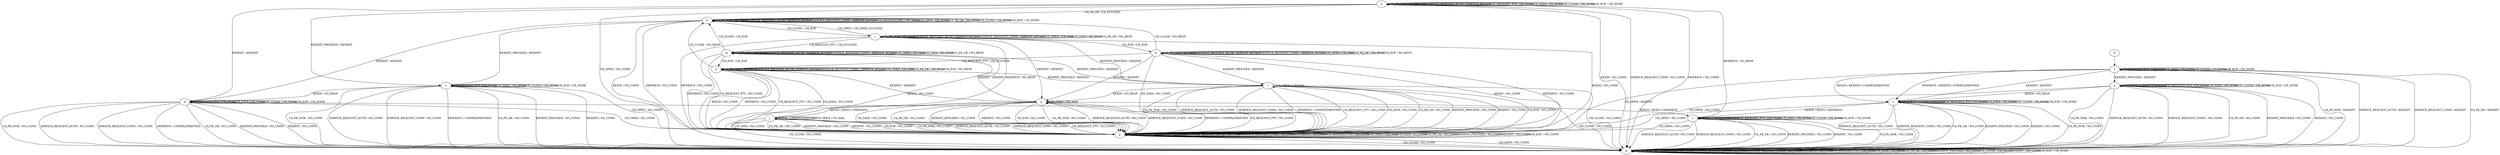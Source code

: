 digraph "" {
	graph ["Incoming time"=0.05936741828918457,
		"Outgoing time"=0.1174936294555664,
		Output="{'States': 18, 'Transitions': 222, 'Filename': '../results/ssh/DropBear-DropBear-z3-3.dot'}",
		Reference="{'States': 18, 'Transitions': 222, 'Filename': '../subjects/ssh/DropBear.dot'}",
		Solver=z3,
		Updated="{'States': 18, 'Transitions': 222, 'Filename': '../subjects/ssh/DropBear.dot'}",
		"f-measure"=1.0,
		precision=1.0,
		recall=1.0
	];
	a -> a	[key=0,
		label="UA_PK_NOK / UA_FAILURE"];
	a -> a	[key=1,
		label="SERVICE_REQUEST_AUTH / SERVICE_ACCEPT"];
	a -> a	[key=2,
		label="CH_REQUEST_PTY / CH_NONE"];
	a -> a	[key=3,
		label="CH_DATA / CH_NONE"];
	a -> a	[key=4,
		label="CH_CLOSE / CH_NONE"];
	a -> a	[key=5,
		label="CH_EOF / CH_NONE"];
	a -> d	[key=0,
		label="KEXINIT / KEXINIT"];
	a -> h	[key=0,
		label="UA_PK_OK / UA_SUCCESS"];
	a -> o	[key=0,
		label="KEXINIT_PROCEED / KEXINIT"];
	a -> p	[key=0,
		label="CH_OPEN / NO_CONN"];
	a -> q	[key=0,
		label="KEX30 / NO_CONN"];
	a -> q	[key=1,
		label="SERVICE_REQUEST_CONN / NO_CONN"];
	a -> q	[key=2,
		label="NEWKEYS / NO_CONN"];
	b -> f	[key=0];
	c -> c	[key=0,
		label="NEWKEYS / UNIMPLEMENTED"];
	c -> c	[key=1,
		label="CH_REQUEST_PTY / CH_NONE"];
	c -> c	[key=2,
		label="CH_DATA / CH_NONE"];
	c -> c	[key=3,
		label="CH_CLOSE / CH_NONE"];
	c -> c	[key=4,
		label="CH_EOF / CH_NONE"];
	c -> p	[key=0,
		label="CH_OPEN / NO_CONN"];
	c -> q	[key=0,
		label="UA_PK_NOK / NO_CONN"];
	c -> q	[key=1,
		label="SERVICE_REQUEST_AUTH / NO_CONN"];
	c -> q	[key=2,
		label="SERVICE_REQUEST_CONN / NO_CONN"];
	c -> q	[key=3,
		label="UA_PK_OK / NO_CONN"];
	c -> q	[key=4,
		label="KEXINIT_PROCEED / NO_CONN"];
	c -> q	[key=5,
		label="KEXINIT / NO_CONN"];
	c -> r	[key=0,
		label="KEX30 / KEX31+NEWKEYS"];
	d -> d	[key=0,
		label="CH_REQUEST_PTY / CH_NONE"];
	d -> d	[key=1,
		label="CH_DATA / CH_NONE"];
	d -> d	[key=2,
		label="CH_CLOSE / CH_NONE"];
	d -> d	[key=3,
		label="CH_EOF / CH_NONE"];
	d -> p	[key=0,
		label="CH_OPEN / NO_CONN"];
	d -> q	[key=0,
		label="UA_PK_NOK / NO_CONN"];
	d -> q	[key=1,
		label="SERVICE_REQUEST_AUTH / NO_CONN"];
	d -> q	[key=2,
		label="SERVICE_REQUEST_CONN / NO_CONN"];
	d -> q	[key=3,
		label="NEWKEYS / UNIMPLEMENTED"];
	d -> q	[key=4,
		label="UA_PK_OK / NO_CONN"];
	d -> q	[key=5,
		label="KEXINIT_PROCEED / NO_CONN"];
	d -> q	[key=6,
		label="KEXINIT / NO_CONN"];
	d -> r	[key=0,
		label="KEX30 / KEX31+NEWKEYS"];
	e -> e	[key=0,
		label="UA_PK_NOK / NO_RESP"];
	e -> e	[key=1,
		label="SERVICE_REQUEST_AUTH / SERVICE_ACCEPT"];
	e -> e	[key=2,
		label="SERVICE_REQUEST_CONN / SERVICE_ACCEPT"];
	e -> e	[key=3,
		label="CH_OPEN / CH_MAX"];
	e -> e	[key=4,
		label="UA_PK_OK / NO_RESP"];
	e -> e	[key=5,
		label="CH_EOF / NO_RESP"];
	e -> g	[key=0,
		label="KEXINIT / KEXINIT"];
	e -> h	[key=0,
		label="CH_CLOSE / NO_RESP"];
	e -> l	[key=0,
		label="KEXINIT_PROCEED / KEXINIT"];
	e -> p	[key=0,
		label="KEX30 / NO_CONN"];
	e -> p	[key=1,
		label="NEWKEYS / NO_CONN"];
	e -> p	[key=2,
		label="CH_REQUEST_PTY / NO_CONN"];
	e -> p	[key=3,
		label="CH_DATA / NO_CONN"];
	f -> c	[key=0,
		label="KEX30 / KEXINIT+UNIMPLEMENTED"];
	f -> c	[key=1,
		label="NEWKEYS / KEXINIT+UNIMPLEMENTED"];
	f -> c	[key=2,
		label="KEXINIT / KEXINIT"];
	f -> f	[key=0,
		label="CH_REQUEST_PTY / CH_NONE"];
	f -> f	[key=1,
		label="CH_DATA / CH_NONE"];
	f -> f	[key=2,
		label="CH_CLOSE / CH_NONE"];
	f -> f	[key=3,
		label="CH_EOF / CH_NONE"];
	f -> n	[key=0,
		label="KEXINIT_PROCEED / KEXINIT"];
	f -> p	[key=0,
		label="CH_OPEN / KEXINIT"];
	f -> q	[key=0,
		label="UA_PK_NOK / KEXINIT"];
	f -> q	[key=1,
		label="SERVICE_REQUEST_AUTH / KEXINIT"];
	f -> q	[key=2,
		label="SERVICE_REQUEST_CONN / KEXINIT"];
	f -> q	[key=3,
		label="UA_PK_OK / KEXINIT"];
	g -> g	[key=0,
		label="CH_OPEN / CH_MAX"];
	g -> j	[key=0,
		label="KEX30 / KEX31+NEWKEYS"];
	g -> p	[key=0,
		label="UA_PK_NOK / NO_CONN"];
	g -> p	[key=1,
		label="SERVICE_REQUEST_AUTH / NO_CONN"];
	g -> p	[key=2,
		label="SERVICE_REQUEST_CONN / NO_CONN"];
	g -> p	[key=3,
		label="NEWKEYS / UNIMPLEMENTED"];
	g -> p	[key=4,
		label="CH_REQUEST_PTY / NO_CONN"];
	g -> p	[key=5,
		label="CH_DATA / NO_CONN"];
	g -> p	[key=6,
		label="UA_PK_OK / NO_CONN"];
	g -> p	[key=7,
		label="KEXINIT_PROCEED / NO_CONN"];
	g -> p	[key=8,
		label="KEXINIT / NO_CONN"];
	g -> p	[key=9,
		label="CH_EOF / NO_CONN"];
	g -> q	[key=0,
		label="CH_CLOSE / NO_CONN"];
	h -> d	[key=0,
		label="KEXINIT / KEXINIT"];
	h -> h	[key=0,
		label="UA_PK_NOK / NO_RESP"];
	h -> h	[key=1,
		label="SERVICE_REQUEST_AUTH / SERVICE_ACCEPT"];
	h -> h	[key=2,
		label="SERVICE_REQUEST_CONN / SERVICE_ACCEPT"];
	h -> h	[key=3,
		label="CH_REQUEST_PTY / CH_NONE"];
	h -> h	[key=4,
		label="CH_DATA / CH_NONE"];
	h -> h	[key=5,
		label="UA_PK_OK / NO_RESP"];
	h -> h	[key=6,
		label="CH_CLOSE / CH_NONE"];
	h -> h	[key=7,
		label="CH_EOF / CH_NONE"];
	h -> i	[key=0,
		label="CH_OPEN / CH_OPEN_SUCCESS"];
	h -> o	[key=0,
		label="KEXINIT_PROCEED / KEXINIT"];
	h -> q	[key=0,
		label="KEX30 / NO_CONN"];
	h -> q	[key=1,
		label="NEWKEYS / NO_CONN"];
	i -> g	[key=0,
		label="KEXINIT / KEXINIT"];
	i -> h	[key=0,
		label="CH_CLOSE / CH_EOF"];
	i -> i	[key=0,
		label="UA_PK_NOK / NO_RESP"];
	i -> i	[key=1,
		label="SERVICE_REQUEST_AUTH / SERVICE_ACCEPT"];
	i -> i	[key=2,
		label="SERVICE_REQUEST_CONN / SERVICE_ACCEPT"];
	i -> i	[key=3,
		label="CH_OPEN / CH_MAX"];
	i -> i	[key=4,
		label="CH_DATA / NO_RESP"];
	i -> i	[key=5,
		label="UA_PK_OK / NO_RESP"];
	i -> k	[key=0,
		label="CH_EOF / CH_EOF"];
	i -> l	[key=0,
		label="KEXINIT_PROCEED / KEXINIT"];
	i -> m	[key=0,
		label="CH_REQUEST_PTY / CH_SUCCESS"];
	i -> p	[key=0,
		label="KEX30 / NO_CONN"];
	i -> p	[key=1,
		label="NEWKEYS / NO_CONN"];
	j -> i	[key=0,
		label="NEWKEYS / NO_RESP"];
	j -> j	[key=0,
		label="KEX30 / UNIMPLEMENTED"];
	j -> j	[key=1,
		label="CH_OPEN / CH_MAX"];
	j -> p	[key=0,
		label="UA_PK_NOK / NO_CONN"];
	j -> p	[key=1,
		label="SERVICE_REQUEST_AUTH / NO_CONN"];
	j -> p	[key=2,
		label="SERVICE_REQUEST_CONN / NO_CONN"];
	j -> p	[key=3,
		label="CH_REQUEST_PTY / NO_CONN"];
	j -> p	[key=4,
		label="CH_DATA / NO_CONN"];
	j -> p	[key=5,
		label="UA_PK_OK / NO_CONN"];
	j -> p	[key=6,
		label="KEXINIT_PROCEED / NO_CONN"];
	j -> p	[key=7,
		label="KEXINIT / NO_CONN"];
	j -> p	[key=8,
		label="CH_EOF / NO_CONN"];
	j -> q	[key=0,
		label="CH_CLOSE / NO_CONN"];
	k -> e	[key=0,
		label="CH_REQUEST_PTY / CH_SUCCESS"];
	k -> g	[key=0,
		label="KEXINIT / KEXINIT"];
	k -> h	[key=0,
		label="CH_CLOSE / NO_RESP"];
	k -> k	[key=0,
		label="UA_PK_NOK / NO_RESP"];
	k -> k	[key=1,
		label="SERVICE_REQUEST_AUTH / SERVICE_ACCEPT"];
	k -> k	[key=2,
		label="SERVICE_REQUEST_CONN / SERVICE_ACCEPT"];
	k -> k	[key=3,
		label="CH_OPEN / CH_MAX"];
	k -> k	[key=4,
		label="UA_PK_OK / NO_RESP"];
	k -> k	[key=5,
		label="CH_EOF / NO_RESP"];
	k -> l	[key=0,
		label="KEXINIT_PROCEED / KEXINIT"];
	k -> p	[key=0,
		label="KEX30 / NO_CONN"];
	k -> p	[key=1,
		label="NEWKEYS / NO_CONN"];
	k -> p	[key=2,
		label="CH_DATA / NO_CONN"];
	l -> g	[key=0,
		label="KEX30 / NO_RESP"];
	l -> l	[key=0,
		label="CH_OPEN / CH_MAX"];
	l -> p	[key=0,
		label="UA_PK_NOK / NO_CONN"];
	l -> p	[key=1,
		label="SERVICE_REQUEST_AUTH / NO_CONN"];
	l -> p	[key=2,
		label="SERVICE_REQUEST_CONN / NO_CONN"];
	l -> p	[key=3,
		label="NEWKEYS / UNIMPLEMENTED"];
	l -> p	[key=4,
		label="CH_REQUEST_PTY / NO_CONN"];
	l -> p	[key=5,
		label="CH_DATA / NO_CONN"];
	l -> p	[key=6,
		label="UA_PK_OK / NO_CONN"];
	l -> p	[key=7,
		label="KEXINIT_PROCEED / NO_CONN"];
	l -> p	[key=8,
		label="KEXINIT / NO_CONN"];
	l -> p	[key=9,
		label="CH_EOF / NO_CONN"];
	l -> q	[key=0,
		label="CH_CLOSE / NO_CONN"];
	m -> e	[key=0,
		label="CH_EOF / CH_EOF"];
	m -> g	[key=0,
		label="KEXINIT / KEXINIT"];
	m -> h	[key=0,
		label="CH_CLOSE / CH_EOF"];
	m -> l	[key=0,
		label="KEXINIT_PROCEED / KEXINIT"];
	m -> m	[key=0,
		label="UA_PK_NOK / NO_RESP"];
	m -> m	[key=1,
		label="SERVICE_REQUEST_AUTH / SERVICE_ACCEPT"];
	m -> m	[key=2,
		label="SERVICE_REQUEST_CONN / SERVICE_ACCEPT"];
	m -> m	[key=3,
		label="CH_OPEN / CH_MAX"];
	m -> m	[key=4,
		label="CH_DATA / NO_RESP"];
	m -> m	[key=5,
		label="UA_PK_OK / NO_RESP"];
	m -> p	[key=0,
		label="KEX30 / NO_CONN"];
	m -> p	[key=1,
		label="NEWKEYS / NO_CONN"];
	m -> p	[key=2,
		label="CH_REQUEST_PTY / NO_CONN"];
	n -> c	[key=0,
		label="KEX30 / NO_RESP"];
	n -> n	[key=0,
		label="NEWKEYS / UNIMPLEMENTED"];
	n -> n	[key=1,
		label="CH_REQUEST_PTY / CH_NONE"];
	n -> n	[key=2,
		label="CH_DATA / CH_NONE"];
	n -> n	[key=3,
		label="CH_CLOSE / CH_NONE"];
	n -> n	[key=4,
		label="CH_EOF / CH_NONE"];
	n -> p	[key=0,
		label="CH_OPEN / NO_CONN"];
	n -> q	[key=0,
		label="UA_PK_NOK / NO_CONN"];
	n -> q	[key=1,
		label="SERVICE_REQUEST_AUTH / NO_CONN"];
	n -> q	[key=2,
		label="SERVICE_REQUEST_CONN / NO_CONN"];
	n -> q	[key=3,
		label="UA_PK_OK / NO_CONN"];
	n -> q	[key=4,
		label="KEXINIT_PROCEED / NO_CONN"];
	n -> q	[key=5,
		label="KEXINIT / NO_CONN"];
	o -> d	[key=0,
		label="KEX30 / NO_RESP"];
	o -> o	[key=0,
		label="CH_REQUEST_PTY / CH_NONE"];
	o -> o	[key=1,
		label="CH_DATA / CH_NONE"];
	o -> o	[key=2,
		label="CH_CLOSE / CH_NONE"];
	o -> o	[key=3,
		label="CH_EOF / CH_NONE"];
	o -> p	[key=0,
		label="CH_OPEN / NO_CONN"];
	o -> q	[key=0,
		label="UA_PK_NOK / NO_CONN"];
	o -> q	[key=1,
		label="SERVICE_REQUEST_AUTH / NO_CONN"];
	o -> q	[key=2,
		label="SERVICE_REQUEST_CONN / NO_CONN"];
	o -> q	[key=3,
		label="NEWKEYS / UNIMPLEMENTED"];
	o -> q	[key=4,
		label="UA_PK_OK / NO_CONN"];
	o -> q	[key=5,
		label="KEXINIT_PROCEED / NO_CONN"];
	o -> q	[key=6,
		label="KEXINIT / NO_CONN"];
	p -> p	[key=0,
		label="UA_PK_NOK / NO_CONN"];
	p -> p	[key=1,
		label="KEX30 / NO_CONN"];
	p -> p	[key=2,
		label="SERVICE_REQUEST_AUTH / NO_CONN"];
	p -> p	[key=3,
		label="SERVICE_REQUEST_CONN / NO_CONN"];
	p -> p	[key=4,
		label="NEWKEYS / NO_CONN"];
	p -> p	[key=5,
		label="CH_REQUEST_PTY / NO_CONN"];
	p -> p	[key=6,
		label="CH_OPEN / CH_MAX"];
	p -> p	[key=7,
		label="CH_DATA / NO_CONN"];
	p -> p	[key=8,
		label="UA_PK_OK / NO_CONN"];
	p -> p	[key=9,
		label="KEXINIT_PROCEED / NO_CONN"];
	p -> p	[key=10,
		label="KEXINIT / NO_CONN"];
	p -> p	[key=11,
		label="CH_EOF / NO_CONN"];
	p -> q	[key=0,
		label="CH_CLOSE / NO_CONN"];
	q -> p	[key=0,
		label="CH_OPEN / NO_CONN"];
	q -> q	[key=0,
		label="UA_PK_NOK / NO_CONN"];
	q -> q	[key=1,
		label="KEX30 / NO_CONN"];
	q -> q	[key=2,
		label="SERVICE_REQUEST_AUTH / NO_CONN"];
	q -> q	[key=3,
		label="SERVICE_REQUEST_CONN / NO_CONN"];
	q -> q	[key=4,
		label="NEWKEYS / NO_CONN"];
	q -> q	[key=5,
		label="CH_REQUEST_PTY / CH_NONE"];
	q -> q	[key=6,
		label="CH_DATA / CH_NONE"];
	q -> q	[key=7,
		label="UA_PK_OK / NO_CONN"];
	q -> q	[key=8,
		label="KEXINIT_PROCEED / NO_CONN"];
	q -> q	[key=9,
		label="CH_CLOSE / CH_NONE"];
	q -> q	[key=10,
		label="KEXINIT / NO_CONN"];
	q -> q	[key=11,
		label="CH_EOF / CH_NONE"];
	r -> a	[key=0,
		label="NEWKEYS / NO_RESP"];
	r -> p	[key=0,
		label="CH_OPEN / NO_CONN"];
	r -> q	[key=0,
		label="UA_PK_NOK / NO_CONN"];
	r -> q	[key=1,
		label="SERVICE_REQUEST_AUTH / NO_CONN"];
	r -> q	[key=2,
		label="SERVICE_REQUEST_CONN / NO_CONN"];
	r -> q	[key=3,
		label="UA_PK_OK / NO_CONN"];
	r -> q	[key=4,
		label="KEXINIT_PROCEED / NO_CONN"];
	r -> q	[key=5,
		label="KEXINIT / NO_CONN"];
	r -> r	[key=0,
		label="KEX30 / UNIMPLEMENTED"];
	r -> r	[key=1,
		label="CH_REQUEST_PTY / CH_NONE"];
	r -> r	[key=2,
		label="CH_DATA / CH_NONE"];
	r -> r	[key=3,
		label="CH_CLOSE / CH_NONE"];
	r -> r	[key=4,
		label="CH_EOF / CH_NONE"];
}
